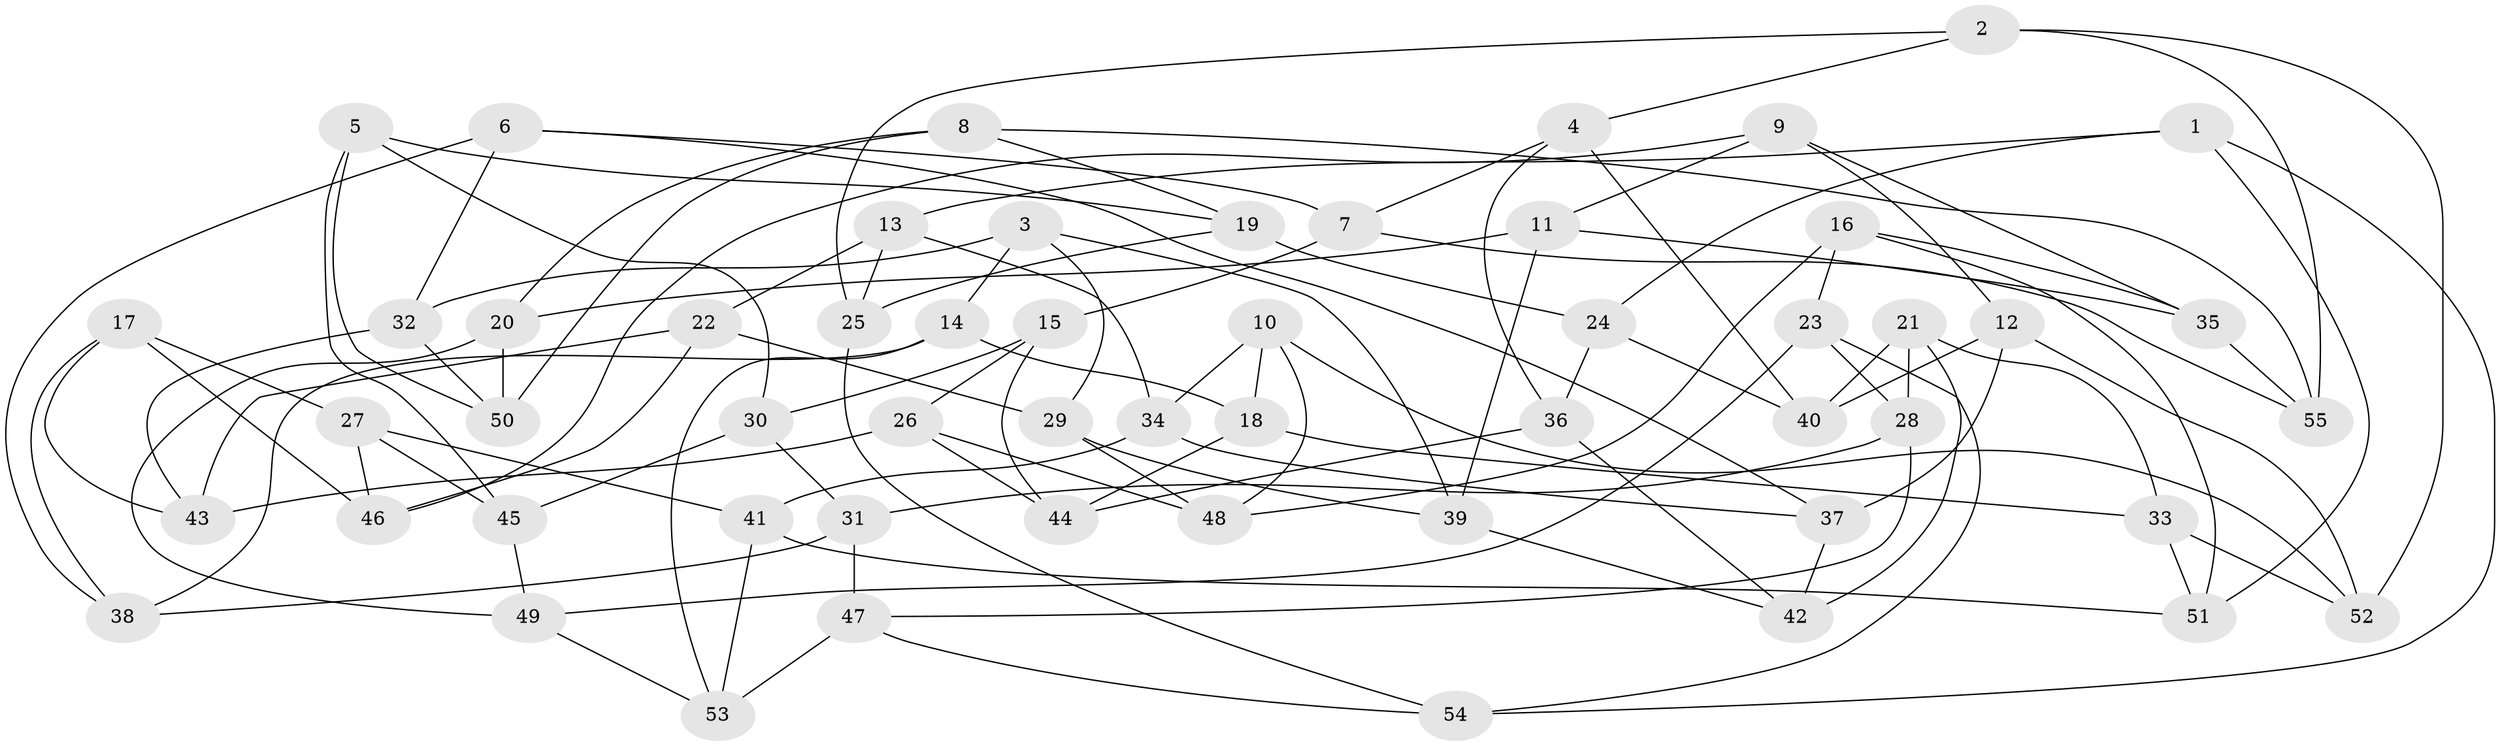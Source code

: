 // Generated by graph-tools (version 1.1) at 2025/03/03/09/25 03:03:00]
// undirected, 55 vertices, 110 edges
graph export_dot {
graph [start="1"]
  node [color=gray90,style=filled];
  1;
  2;
  3;
  4;
  5;
  6;
  7;
  8;
  9;
  10;
  11;
  12;
  13;
  14;
  15;
  16;
  17;
  18;
  19;
  20;
  21;
  22;
  23;
  24;
  25;
  26;
  27;
  28;
  29;
  30;
  31;
  32;
  33;
  34;
  35;
  36;
  37;
  38;
  39;
  40;
  41;
  42;
  43;
  44;
  45;
  46;
  47;
  48;
  49;
  50;
  51;
  52;
  53;
  54;
  55;
  1 -- 51;
  1 -- 54;
  1 -- 13;
  1 -- 24;
  2 -- 4;
  2 -- 55;
  2 -- 25;
  2 -- 52;
  3 -- 29;
  3 -- 39;
  3 -- 32;
  3 -- 14;
  4 -- 7;
  4 -- 40;
  4 -- 36;
  5 -- 30;
  5 -- 19;
  5 -- 50;
  5 -- 45;
  6 -- 38;
  6 -- 7;
  6 -- 37;
  6 -- 32;
  7 -- 15;
  7 -- 55;
  8 -- 20;
  8 -- 19;
  8 -- 55;
  8 -- 50;
  9 -- 35;
  9 -- 11;
  9 -- 46;
  9 -- 12;
  10 -- 34;
  10 -- 48;
  10 -- 52;
  10 -- 18;
  11 -- 39;
  11 -- 35;
  11 -- 20;
  12 -- 37;
  12 -- 52;
  12 -- 40;
  13 -- 34;
  13 -- 25;
  13 -- 22;
  14 -- 53;
  14 -- 18;
  14 -- 38;
  15 -- 30;
  15 -- 44;
  15 -- 26;
  16 -- 23;
  16 -- 51;
  16 -- 48;
  16 -- 35;
  17 -- 27;
  17 -- 46;
  17 -- 38;
  17 -- 43;
  18 -- 33;
  18 -- 44;
  19 -- 24;
  19 -- 25;
  20 -- 49;
  20 -- 50;
  21 -- 42;
  21 -- 40;
  21 -- 28;
  21 -- 33;
  22 -- 43;
  22 -- 29;
  22 -- 46;
  23 -- 49;
  23 -- 28;
  23 -- 54;
  24 -- 36;
  24 -- 40;
  25 -- 54;
  26 -- 48;
  26 -- 43;
  26 -- 44;
  27 -- 41;
  27 -- 45;
  27 -- 46;
  28 -- 47;
  28 -- 31;
  29 -- 48;
  29 -- 39;
  30 -- 31;
  30 -- 45;
  31 -- 47;
  31 -- 38;
  32 -- 50;
  32 -- 43;
  33 -- 52;
  33 -- 51;
  34 -- 37;
  34 -- 41;
  35 -- 55;
  36 -- 44;
  36 -- 42;
  37 -- 42;
  39 -- 42;
  41 -- 53;
  41 -- 51;
  45 -- 49;
  47 -- 54;
  47 -- 53;
  49 -- 53;
}

